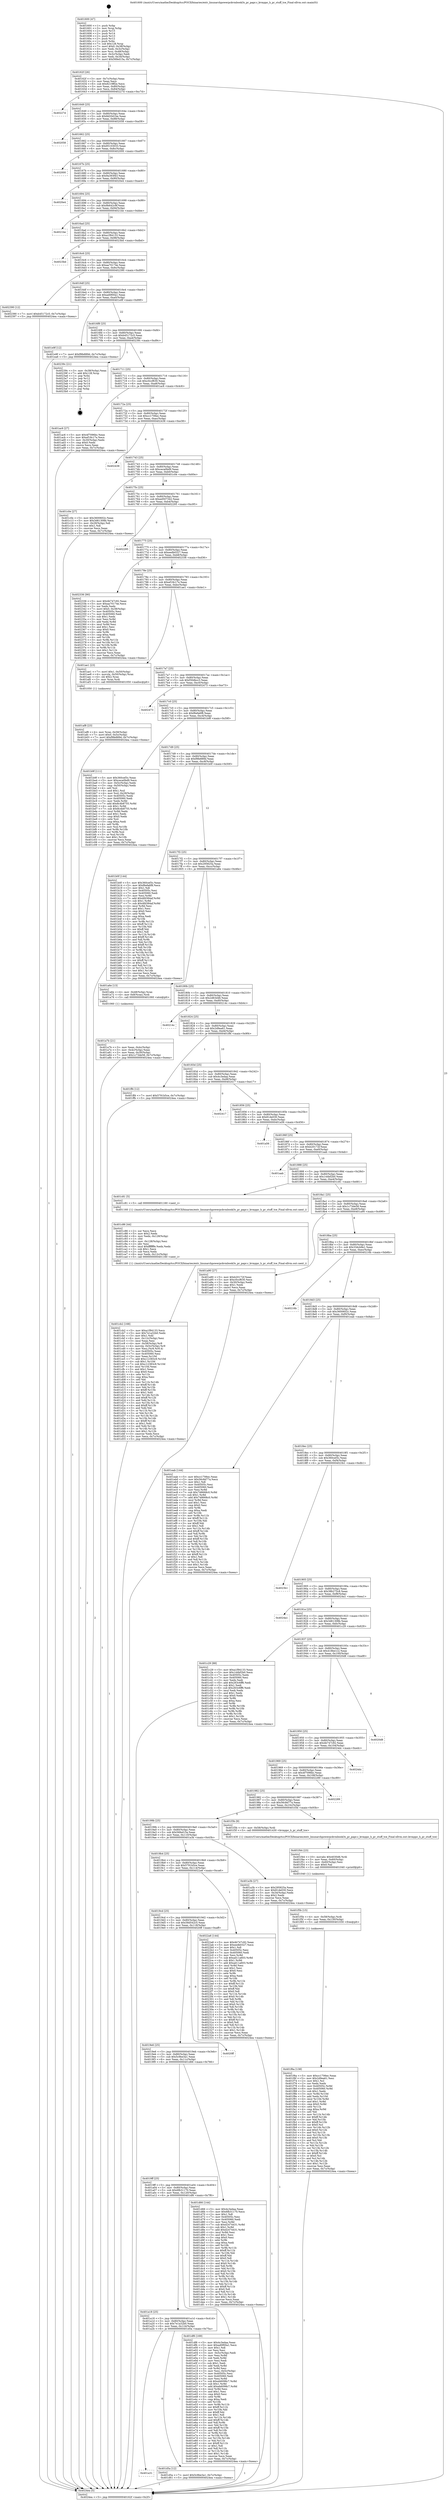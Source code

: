 digraph "0x401600" {
  label = "0x401600 (/mnt/c/Users/mathe/Desktop/tcc/POCII/binaries/extr_linuxarchpowerpckvmbook3s_pr_papr.c_kvmppc_h_pr_stuff_tce_Final-ollvm.out::main(0))"
  labelloc = "t"
  node[shape=record]

  Entry [label="",width=0.3,height=0.3,shape=circle,fillcolor=black,style=filled]
  "0x40162f" [label="{
     0x40162f [26]\l
     | [instrs]\l
     &nbsp;&nbsp;0x40162f \<+3\>: mov -0x7c(%rbp),%eax\l
     &nbsp;&nbsp;0x401632 \<+2\>: mov %eax,%ecx\l
     &nbsp;&nbsp;0x401634 \<+6\>: sub $0x8219ff2e,%ecx\l
     &nbsp;&nbsp;0x40163a \<+3\>: mov %eax,-0x80(%rbp)\l
     &nbsp;&nbsp;0x40163d \<+6\>: mov %ecx,-0x84(%rbp)\l
     &nbsp;&nbsp;0x401643 \<+6\>: je 000000000040227d \<main+0xc7d\>\l
  }"]
  "0x40227d" [label="{
     0x40227d\l
  }", style=dashed]
  "0x401649" [label="{
     0x401649 [25]\l
     | [instrs]\l
     &nbsp;&nbsp;0x401649 \<+5\>: jmp 000000000040164e \<main+0x4e\>\l
     &nbsp;&nbsp;0x40164e \<+3\>: mov -0x80(%rbp),%eax\l
     &nbsp;&nbsp;0x401651 \<+5\>: sub $0x8d20d1be,%eax\l
     &nbsp;&nbsp;0x401656 \<+6\>: mov %eax,-0x88(%rbp)\l
     &nbsp;&nbsp;0x40165c \<+6\>: je 0000000000402058 \<main+0xa58\>\l
  }"]
  Exit [label="",width=0.3,height=0.3,shape=circle,fillcolor=black,style=filled,peripheries=2]
  "0x402058" [label="{
     0x402058\l
  }", style=dashed]
  "0x401662" [label="{
     0x401662 [25]\l
     | [instrs]\l
     &nbsp;&nbsp;0x401662 \<+5\>: jmp 0000000000401667 \<main+0x67\>\l
     &nbsp;&nbsp;0x401667 \<+3\>: mov -0x80(%rbp),%eax\l
     &nbsp;&nbsp;0x40166a \<+5\>: sub $0x95103033,%eax\l
     &nbsp;&nbsp;0x40166f \<+6\>: mov %eax,-0x8c(%rbp)\l
     &nbsp;&nbsp;0x401675 \<+6\>: je 0000000000402000 \<main+0xa00\>\l
  }"]
  "0x401f6a" [label="{
     0x401f6a [138]\l
     | [instrs]\l
     &nbsp;&nbsp;0x401f6a \<+5\>: mov $0xcc1706ec,%eax\l
     &nbsp;&nbsp;0x401f6f \<+5\>: mov $0x2d9ea61,%esi\l
     &nbsp;&nbsp;0x401f74 \<+2\>: mov $0x1,%cl\l
     &nbsp;&nbsp;0x401f76 \<+2\>: xor %edx,%edx\l
     &nbsp;&nbsp;0x401f78 \<+8\>: mov 0x40505c,%r8d\l
     &nbsp;&nbsp;0x401f80 \<+8\>: mov 0x405060,%r9d\l
     &nbsp;&nbsp;0x401f88 \<+3\>: sub $0x1,%edx\l
     &nbsp;&nbsp;0x401f8b \<+3\>: mov %r8d,%r10d\l
     &nbsp;&nbsp;0x401f8e \<+3\>: add %edx,%r10d\l
     &nbsp;&nbsp;0x401f91 \<+4\>: imul %r10d,%r8d\l
     &nbsp;&nbsp;0x401f95 \<+4\>: and $0x1,%r8d\l
     &nbsp;&nbsp;0x401f99 \<+4\>: cmp $0x0,%r8d\l
     &nbsp;&nbsp;0x401f9d \<+4\>: sete %r11b\l
     &nbsp;&nbsp;0x401fa1 \<+4\>: cmp $0xa,%r9d\l
     &nbsp;&nbsp;0x401fa5 \<+3\>: setl %bl\l
     &nbsp;&nbsp;0x401fa8 \<+3\>: mov %r11b,%r14b\l
     &nbsp;&nbsp;0x401fab \<+4\>: xor $0xff,%r14b\l
     &nbsp;&nbsp;0x401faf \<+3\>: mov %bl,%r15b\l
     &nbsp;&nbsp;0x401fb2 \<+4\>: xor $0xff,%r15b\l
     &nbsp;&nbsp;0x401fb6 \<+3\>: xor $0x0,%cl\l
     &nbsp;&nbsp;0x401fb9 \<+3\>: mov %r14b,%r12b\l
     &nbsp;&nbsp;0x401fbc \<+4\>: and $0x0,%r12b\l
     &nbsp;&nbsp;0x401fc0 \<+3\>: and %cl,%r11b\l
     &nbsp;&nbsp;0x401fc3 \<+3\>: mov %r15b,%r13b\l
     &nbsp;&nbsp;0x401fc6 \<+4\>: and $0x0,%r13b\l
     &nbsp;&nbsp;0x401fca \<+2\>: and %cl,%bl\l
     &nbsp;&nbsp;0x401fcc \<+3\>: or %r11b,%r12b\l
     &nbsp;&nbsp;0x401fcf \<+3\>: or %bl,%r13b\l
     &nbsp;&nbsp;0x401fd2 \<+3\>: xor %r13b,%r12b\l
     &nbsp;&nbsp;0x401fd5 \<+3\>: or %r15b,%r14b\l
     &nbsp;&nbsp;0x401fd8 \<+4\>: xor $0xff,%r14b\l
     &nbsp;&nbsp;0x401fdc \<+3\>: or $0x0,%cl\l
     &nbsp;&nbsp;0x401fdf \<+3\>: and %cl,%r14b\l
     &nbsp;&nbsp;0x401fe2 \<+3\>: or %r14b,%r12b\l
     &nbsp;&nbsp;0x401fe5 \<+4\>: test $0x1,%r12b\l
     &nbsp;&nbsp;0x401fe9 \<+3\>: cmovne %esi,%eax\l
     &nbsp;&nbsp;0x401fec \<+3\>: mov %eax,-0x7c(%rbp)\l
     &nbsp;&nbsp;0x401fef \<+5\>: jmp 00000000004024ea \<main+0xeea\>\l
  }"]
  "0x402000" [label="{
     0x402000\l
  }", style=dashed]
  "0x40167b" [label="{
     0x40167b [25]\l
     | [instrs]\l
     &nbsp;&nbsp;0x40167b \<+5\>: jmp 0000000000401680 \<main+0x80\>\l
     &nbsp;&nbsp;0x401680 \<+3\>: mov -0x80(%rbp),%eax\l
     &nbsp;&nbsp;0x401683 \<+5\>: sub $0x9a393f43,%eax\l
     &nbsp;&nbsp;0x401688 \<+6\>: mov %eax,-0x90(%rbp)\l
     &nbsp;&nbsp;0x40168e \<+6\>: je 00000000004020e4 \<main+0xae4\>\l
  }"]
  "0x401f5b" [label="{
     0x401f5b [15]\l
     | [instrs]\l
     &nbsp;&nbsp;0x401f5b \<+4\>: mov -0x58(%rbp),%rdi\l
     &nbsp;&nbsp;0x401f5f \<+6\>: mov %eax,-0x130(%rbp)\l
     &nbsp;&nbsp;0x401f65 \<+5\>: call 0000000000401030 \<free@plt\>\l
     | [calls]\l
     &nbsp;&nbsp;0x401030 \{1\} (unknown)\l
  }"]
  "0x4020e4" [label="{
     0x4020e4\l
  }", style=dashed]
  "0x401694" [label="{
     0x401694 [25]\l
     | [instrs]\l
     &nbsp;&nbsp;0x401694 \<+5\>: jmp 0000000000401699 \<main+0x99\>\l
     &nbsp;&nbsp;0x401699 \<+3\>: mov -0x80(%rbp),%eax\l
     &nbsp;&nbsp;0x40169c \<+5\>: sub $0x9b642c9f,%eax\l
     &nbsp;&nbsp;0x4016a1 \<+6\>: mov %eax,-0x94(%rbp)\l
     &nbsp;&nbsp;0x4016a7 \<+6\>: je 00000000004021be \<main+0xbbe\>\l
  }"]
  "0x401f44" [label="{
     0x401f44 [23]\l
     | [instrs]\l
     &nbsp;&nbsp;0x401f44 \<+10\>: movabs $0x4030d6,%rdi\l
     &nbsp;&nbsp;0x401f4e \<+3\>: mov %eax,-0x60(%rbp)\l
     &nbsp;&nbsp;0x401f51 \<+3\>: mov -0x60(%rbp),%esi\l
     &nbsp;&nbsp;0x401f54 \<+2\>: mov $0x0,%al\l
     &nbsp;&nbsp;0x401f56 \<+5\>: call 0000000000401040 \<printf@plt\>\l
     | [calls]\l
     &nbsp;&nbsp;0x401040 \{1\} (unknown)\l
  }"]
  "0x4021be" [label="{
     0x4021be\l
  }", style=dashed]
  "0x4016ad" [label="{
     0x4016ad [25]\l
     | [instrs]\l
     &nbsp;&nbsp;0x4016ad \<+5\>: jmp 00000000004016b2 \<main+0xb2\>\l
     &nbsp;&nbsp;0x4016b2 \<+3\>: mov -0x80(%rbp),%eax\l
     &nbsp;&nbsp;0x4016b5 \<+5\>: sub $0xa1f94133,%eax\l
     &nbsp;&nbsp;0x4016ba \<+6\>: mov %eax,-0x98(%rbp)\l
     &nbsp;&nbsp;0x4016c0 \<+6\>: je 00000000004023bd \<main+0xdbd\>\l
  }"]
  "0x401a31" [label="{
     0x401a31\l
  }", style=dashed]
  "0x4023bd" [label="{
     0x4023bd\l
  }", style=dashed]
  "0x4016c6" [label="{
     0x4016c6 [25]\l
     | [instrs]\l
     &nbsp;&nbsp;0x4016c6 \<+5\>: jmp 00000000004016cb \<main+0xcb\>\l
     &nbsp;&nbsp;0x4016cb \<+3\>: mov -0x80(%rbp),%eax\l
     &nbsp;&nbsp;0x4016ce \<+5\>: sub $0xaa70174e,%eax\l
     &nbsp;&nbsp;0x4016d3 \<+6\>: mov %eax,-0x9c(%rbp)\l
     &nbsp;&nbsp;0x4016d9 \<+6\>: je 0000000000402390 \<main+0xd90\>\l
  }"]
  "0x401d5a" [label="{
     0x401d5a [12]\l
     | [instrs]\l
     &nbsp;&nbsp;0x401d5a \<+7\>: movl $0x5c9be3a1,-0x7c(%rbp)\l
     &nbsp;&nbsp;0x401d61 \<+5\>: jmp 00000000004024ea \<main+0xeea\>\l
  }"]
  "0x402390" [label="{
     0x402390 [12]\l
     | [instrs]\l
     &nbsp;&nbsp;0x402390 \<+7\>: movl $0xb45172c5,-0x7c(%rbp)\l
     &nbsp;&nbsp;0x402397 \<+5\>: jmp 00000000004024ea \<main+0xeea\>\l
  }"]
  "0x4016df" [label="{
     0x4016df [25]\l
     | [instrs]\l
     &nbsp;&nbsp;0x4016df \<+5\>: jmp 00000000004016e4 \<main+0xe4\>\l
     &nbsp;&nbsp;0x4016e4 \<+3\>: mov -0x80(%rbp),%eax\l
     &nbsp;&nbsp;0x4016e7 \<+5\>: sub $0xad0f00a1,%eax\l
     &nbsp;&nbsp;0x4016ec \<+6\>: mov %eax,-0xa0(%rbp)\l
     &nbsp;&nbsp;0x4016f2 \<+6\>: je 0000000000401e9f \<main+0x89f\>\l
  }"]
  "0x401a18" [label="{
     0x401a18 [25]\l
     | [instrs]\l
     &nbsp;&nbsp;0x401a18 \<+5\>: jmp 0000000000401a1d \<main+0x41d\>\l
     &nbsp;&nbsp;0x401a1d \<+3\>: mov -0x80(%rbp),%eax\l
     &nbsp;&nbsp;0x401a20 \<+5\>: sub $0x7e1a32b0,%eax\l
     &nbsp;&nbsp;0x401a25 \<+6\>: mov %eax,-0x124(%rbp)\l
     &nbsp;&nbsp;0x401a2b \<+6\>: je 0000000000401d5a \<main+0x75a\>\l
  }"]
  "0x401e9f" [label="{
     0x401e9f [12]\l
     | [instrs]\l
     &nbsp;&nbsp;0x401e9f \<+7\>: movl $0xf9fe889d,-0x7c(%rbp)\l
     &nbsp;&nbsp;0x401ea6 \<+5\>: jmp 00000000004024ea \<main+0xeea\>\l
  }"]
  "0x4016f8" [label="{
     0x4016f8 [25]\l
     | [instrs]\l
     &nbsp;&nbsp;0x4016f8 \<+5\>: jmp 00000000004016fd \<main+0xfd\>\l
     &nbsp;&nbsp;0x4016fd \<+3\>: mov -0x80(%rbp),%eax\l
     &nbsp;&nbsp;0x401700 \<+5\>: sub $0xb45172c5,%eax\l
     &nbsp;&nbsp;0x401705 \<+6\>: mov %eax,-0xa4(%rbp)\l
     &nbsp;&nbsp;0x40170b \<+6\>: je 000000000040239c \<main+0xd9c\>\l
  }"]
  "0x401df6" [label="{
     0x401df6 [169]\l
     | [instrs]\l
     &nbsp;&nbsp;0x401df6 \<+5\>: mov $0x4c3edaa,%eax\l
     &nbsp;&nbsp;0x401dfb \<+5\>: mov $0xad0f00a1,%ecx\l
     &nbsp;&nbsp;0x401e00 \<+2\>: mov $0x1,%dl\l
     &nbsp;&nbsp;0x401e02 \<+2\>: xor %esi,%esi\l
     &nbsp;&nbsp;0x401e04 \<+3\>: mov -0x5c(%rbp),%edi\l
     &nbsp;&nbsp;0x401e07 \<+3\>: mov %esi,%r8d\l
     &nbsp;&nbsp;0x401e0a \<+3\>: sub %edi,%r8d\l
     &nbsp;&nbsp;0x401e0d \<+2\>: mov %esi,%edi\l
     &nbsp;&nbsp;0x401e0f \<+3\>: sub $0x1,%edi\l
     &nbsp;&nbsp;0x401e12 \<+3\>: add %edi,%r8d\l
     &nbsp;&nbsp;0x401e15 \<+3\>: sub %r8d,%esi\l
     &nbsp;&nbsp;0x401e18 \<+3\>: mov %esi,-0x5c(%rbp)\l
     &nbsp;&nbsp;0x401e1b \<+7\>: mov 0x40505c,%esi\l
     &nbsp;&nbsp;0x401e22 \<+7\>: mov 0x405060,%edi\l
     &nbsp;&nbsp;0x401e29 \<+3\>: mov %esi,%r8d\l
     &nbsp;&nbsp;0x401e2c \<+7\>: sub $0xeb6098c7,%r8d\l
     &nbsp;&nbsp;0x401e33 \<+4\>: sub $0x1,%r8d\l
     &nbsp;&nbsp;0x401e37 \<+7\>: add $0xeb6098c7,%r8d\l
     &nbsp;&nbsp;0x401e3e \<+4\>: imul %r8d,%esi\l
     &nbsp;&nbsp;0x401e42 \<+3\>: and $0x1,%esi\l
     &nbsp;&nbsp;0x401e45 \<+3\>: cmp $0x0,%esi\l
     &nbsp;&nbsp;0x401e48 \<+4\>: sete %r9b\l
     &nbsp;&nbsp;0x401e4c \<+3\>: cmp $0xa,%edi\l
     &nbsp;&nbsp;0x401e4f \<+4\>: setl %r10b\l
     &nbsp;&nbsp;0x401e53 \<+3\>: mov %r9b,%r11b\l
     &nbsp;&nbsp;0x401e56 \<+4\>: xor $0xff,%r11b\l
     &nbsp;&nbsp;0x401e5a \<+3\>: mov %r10b,%bl\l
     &nbsp;&nbsp;0x401e5d \<+3\>: xor $0xff,%bl\l
     &nbsp;&nbsp;0x401e60 \<+3\>: xor $0x1,%dl\l
     &nbsp;&nbsp;0x401e63 \<+3\>: mov %r11b,%r14b\l
     &nbsp;&nbsp;0x401e66 \<+4\>: and $0xff,%r14b\l
     &nbsp;&nbsp;0x401e6a \<+3\>: and %dl,%r9b\l
     &nbsp;&nbsp;0x401e6d \<+3\>: mov %bl,%r15b\l
     &nbsp;&nbsp;0x401e70 \<+4\>: and $0xff,%r15b\l
     &nbsp;&nbsp;0x401e74 \<+3\>: and %dl,%r10b\l
     &nbsp;&nbsp;0x401e77 \<+3\>: or %r9b,%r14b\l
     &nbsp;&nbsp;0x401e7a \<+3\>: or %r10b,%r15b\l
     &nbsp;&nbsp;0x401e7d \<+3\>: xor %r15b,%r14b\l
     &nbsp;&nbsp;0x401e80 \<+3\>: or %bl,%r11b\l
     &nbsp;&nbsp;0x401e83 \<+4\>: xor $0xff,%r11b\l
     &nbsp;&nbsp;0x401e87 \<+3\>: or $0x1,%dl\l
     &nbsp;&nbsp;0x401e8a \<+3\>: and %dl,%r11b\l
     &nbsp;&nbsp;0x401e8d \<+3\>: or %r11b,%r14b\l
     &nbsp;&nbsp;0x401e90 \<+4\>: test $0x1,%r14b\l
     &nbsp;&nbsp;0x401e94 \<+3\>: cmovne %ecx,%eax\l
     &nbsp;&nbsp;0x401e97 \<+3\>: mov %eax,-0x7c(%rbp)\l
     &nbsp;&nbsp;0x401e9a \<+5\>: jmp 00000000004024ea \<main+0xeea\>\l
  }"]
  "0x40239c" [label="{
     0x40239c [21]\l
     | [instrs]\l
     &nbsp;&nbsp;0x40239c \<+3\>: mov -0x38(%rbp),%eax\l
     &nbsp;&nbsp;0x40239f \<+7\>: add $0x128,%rsp\l
     &nbsp;&nbsp;0x4023a6 \<+1\>: pop %rbx\l
     &nbsp;&nbsp;0x4023a7 \<+2\>: pop %r12\l
     &nbsp;&nbsp;0x4023a9 \<+2\>: pop %r13\l
     &nbsp;&nbsp;0x4023ab \<+2\>: pop %r14\l
     &nbsp;&nbsp;0x4023ad \<+2\>: pop %r15\l
     &nbsp;&nbsp;0x4023af \<+1\>: pop %rbp\l
     &nbsp;&nbsp;0x4023b0 \<+1\>: ret\l
  }"]
  "0x401711" [label="{
     0x401711 [25]\l
     | [instrs]\l
     &nbsp;&nbsp;0x401711 \<+5\>: jmp 0000000000401716 \<main+0x116\>\l
     &nbsp;&nbsp;0x401716 \<+3\>: mov -0x80(%rbp),%eax\l
     &nbsp;&nbsp;0x401719 \<+5\>: sub $0xc0ccf630,%eax\l
     &nbsp;&nbsp;0x40171e \<+6\>: mov %eax,-0xa8(%rbp)\l
     &nbsp;&nbsp;0x401724 \<+6\>: je 0000000000401ac6 \<main+0x4c6\>\l
  }"]
  "0x4019ff" [label="{
     0x4019ff [25]\l
     | [instrs]\l
     &nbsp;&nbsp;0x4019ff \<+5\>: jmp 0000000000401a04 \<main+0x404\>\l
     &nbsp;&nbsp;0x401a04 \<+3\>: mov -0x80(%rbp),%eax\l
     &nbsp;&nbsp;0x401a07 \<+5\>: sub $0x6fb31170,%eax\l
     &nbsp;&nbsp;0x401a0c \<+6\>: mov %eax,-0x120(%rbp)\l
     &nbsp;&nbsp;0x401a12 \<+6\>: je 0000000000401df6 \<main+0x7f6\>\l
  }"]
  "0x401ac6" [label="{
     0x401ac6 [27]\l
     | [instrs]\l
     &nbsp;&nbsp;0x401ac6 \<+5\>: mov $0x4f7096bc,%eax\l
     &nbsp;&nbsp;0x401acb \<+5\>: mov $0xef18c17e,%ecx\l
     &nbsp;&nbsp;0x401ad0 \<+3\>: mov -0x30(%rbp),%edx\l
     &nbsp;&nbsp;0x401ad3 \<+3\>: cmp $0x0,%edx\l
     &nbsp;&nbsp;0x401ad6 \<+3\>: cmove %ecx,%eax\l
     &nbsp;&nbsp;0x401ad9 \<+3\>: mov %eax,-0x7c(%rbp)\l
     &nbsp;&nbsp;0x401adc \<+5\>: jmp 00000000004024ea \<main+0xeea\>\l
  }"]
  "0x40172a" [label="{
     0x40172a [25]\l
     | [instrs]\l
     &nbsp;&nbsp;0x40172a \<+5\>: jmp 000000000040172f \<main+0x12f\>\l
     &nbsp;&nbsp;0x40172f \<+3\>: mov -0x80(%rbp),%eax\l
     &nbsp;&nbsp;0x401732 \<+5\>: sub $0xcc1706ec,%eax\l
     &nbsp;&nbsp;0x401737 \<+6\>: mov %eax,-0xac(%rbp)\l
     &nbsp;&nbsp;0x40173d \<+6\>: je 0000000000402438 \<main+0xe38\>\l
  }"]
  "0x401d66" [label="{
     0x401d66 [144]\l
     | [instrs]\l
     &nbsp;&nbsp;0x401d66 \<+5\>: mov $0x4c3edaa,%eax\l
     &nbsp;&nbsp;0x401d6b \<+5\>: mov $0x6fb31170,%ecx\l
     &nbsp;&nbsp;0x401d70 \<+2\>: mov $0x1,%dl\l
     &nbsp;&nbsp;0x401d72 \<+7\>: mov 0x40505c,%esi\l
     &nbsp;&nbsp;0x401d79 \<+7\>: mov 0x405060,%edi\l
     &nbsp;&nbsp;0x401d80 \<+3\>: mov %esi,%r8d\l
     &nbsp;&nbsp;0x401d83 \<+7\>: sub $0xd2474431,%r8d\l
     &nbsp;&nbsp;0x401d8a \<+4\>: sub $0x1,%r8d\l
     &nbsp;&nbsp;0x401d8e \<+7\>: add $0xd2474431,%r8d\l
     &nbsp;&nbsp;0x401d95 \<+4\>: imul %r8d,%esi\l
     &nbsp;&nbsp;0x401d99 \<+3\>: and $0x1,%esi\l
     &nbsp;&nbsp;0x401d9c \<+3\>: cmp $0x0,%esi\l
     &nbsp;&nbsp;0x401d9f \<+4\>: sete %r9b\l
     &nbsp;&nbsp;0x401da3 \<+3\>: cmp $0xa,%edi\l
     &nbsp;&nbsp;0x401da6 \<+4\>: setl %r10b\l
     &nbsp;&nbsp;0x401daa \<+3\>: mov %r9b,%r11b\l
     &nbsp;&nbsp;0x401dad \<+4\>: xor $0xff,%r11b\l
     &nbsp;&nbsp;0x401db1 \<+3\>: mov %r10b,%bl\l
     &nbsp;&nbsp;0x401db4 \<+3\>: xor $0xff,%bl\l
     &nbsp;&nbsp;0x401db7 \<+3\>: xor $0x0,%dl\l
     &nbsp;&nbsp;0x401dba \<+3\>: mov %r11b,%r14b\l
     &nbsp;&nbsp;0x401dbd \<+4\>: and $0x0,%r14b\l
     &nbsp;&nbsp;0x401dc1 \<+3\>: and %dl,%r9b\l
     &nbsp;&nbsp;0x401dc4 \<+3\>: mov %bl,%r15b\l
     &nbsp;&nbsp;0x401dc7 \<+4\>: and $0x0,%r15b\l
     &nbsp;&nbsp;0x401dcb \<+3\>: and %dl,%r10b\l
     &nbsp;&nbsp;0x401dce \<+3\>: or %r9b,%r14b\l
     &nbsp;&nbsp;0x401dd1 \<+3\>: or %r10b,%r15b\l
     &nbsp;&nbsp;0x401dd4 \<+3\>: xor %r15b,%r14b\l
     &nbsp;&nbsp;0x401dd7 \<+3\>: or %bl,%r11b\l
     &nbsp;&nbsp;0x401dda \<+4\>: xor $0xff,%r11b\l
     &nbsp;&nbsp;0x401dde \<+3\>: or $0x0,%dl\l
     &nbsp;&nbsp;0x401de1 \<+3\>: and %dl,%r11b\l
     &nbsp;&nbsp;0x401de4 \<+3\>: or %r11b,%r14b\l
     &nbsp;&nbsp;0x401de7 \<+4\>: test $0x1,%r14b\l
     &nbsp;&nbsp;0x401deb \<+3\>: cmovne %ecx,%eax\l
     &nbsp;&nbsp;0x401dee \<+3\>: mov %eax,-0x7c(%rbp)\l
     &nbsp;&nbsp;0x401df1 \<+5\>: jmp 00000000004024ea \<main+0xeea\>\l
  }"]
  "0x402438" [label="{
     0x402438\l
  }", style=dashed]
  "0x401743" [label="{
     0x401743 [25]\l
     | [instrs]\l
     &nbsp;&nbsp;0x401743 \<+5\>: jmp 0000000000401748 \<main+0x148\>\l
     &nbsp;&nbsp;0x401748 \<+3\>: mov -0x80(%rbp),%eax\l
     &nbsp;&nbsp;0x40174b \<+5\>: sub $0xceca0bd9,%eax\l
     &nbsp;&nbsp;0x401750 \<+6\>: mov %eax,-0xb0(%rbp)\l
     &nbsp;&nbsp;0x401756 \<+6\>: je 0000000000401c0e \<main+0x60e\>\l
  }"]
  "0x4019e6" [label="{
     0x4019e6 [25]\l
     | [instrs]\l
     &nbsp;&nbsp;0x4019e6 \<+5\>: jmp 00000000004019eb \<main+0x3eb\>\l
     &nbsp;&nbsp;0x4019eb \<+3\>: mov -0x80(%rbp),%eax\l
     &nbsp;&nbsp;0x4019ee \<+5\>: sub $0x5c9be3a1,%eax\l
     &nbsp;&nbsp;0x4019f3 \<+6\>: mov %eax,-0x11c(%rbp)\l
     &nbsp;&nbsp;0x4019f9 \<+6\>: je 0000000000401d66 \<main+0x766\>\l
  }"]
  "0x401c0e" [label="{
     0x401c0e [27]\l
     | [instrs]\l
     &nbsp;&nbsp;0x401c0e \<+5\>: mov $0x3600602c,%eax\l
     &nbsp;&nbsp;0x401c13 \<+5\>: mov $0x3d61308b,%ecx\l
     &nbsp;&nbsp;0x401c18 \<+3\>: mov -0x29(%rbp),%dl\l
     &nbsp;&nbsp;0x401c1b \<+3\>: test $0x1,%dl\l
     &nbsp;&nbsp;0x401c1e \<+3\>: cmovne %ecx,%eax\l
     &nbsp;&nbsp;0x401c21 \<+3\>: mov %eax,-0x7c(%rbp)\l
     &nbsp;&nbsp;0x401c24 \<+5\>: jmp 00000000004024ea \<main+0xeea\>\l
  }"]
  "0x40175c" [label="{
     0x40175c [25]\l
     | [instrs]\l
     &nbsp;&nbsp;0x40175c \<+5\>: jmp 0000000000401761 \<main+0x161\>\l
     &nbsp;&nbsp;0x401761 \<+3\>: mov -0x80(%rbp),%eax\l
     &nbsp;&nbsp;0x401764 \<+5\>: sub $0xed507342,%eax\l
     &nbsp;&nbsp;0x401769 \<+6\>: mov %eax,-0xb4(%rbp)\l
     &nbsp;&nbsp;0x40176f \<+6\>: je 0000000000402295 \<main+0xc95\>\l
  }"]
  "0x4020ff" [label="{
     0x4020ff\l
  }", style=dashed]
  "0x402295" [label="{
     0x402295\l
  }", style=dashed]
  "0x401775" [label="{
     0x401775 [25]\l
     | [instrs]\l
     &nbsp;&nbsp;0x401775 \<+5\>: jmp 000000000040177a \<main+0x17a\>\l
     &nbsp;&nbsp;0x40177a \<+3\>: mov -0x80(%rbp),%eax\l
     &nbsp;&nbsp;0x40177d \<+5\>: sub $0xeedb0327,%eax\l
     &nbsp;&nbsp;0x401782 \<+6\>: mov %eax,-0xb8(%rbp)\l
     &nbsp;&nbsp;0x401788 \<+6\>: je 0000000000402336 \<main+0xd36\>\l
  }"]
  "0x4019cd" [label="{
     0x4019cd [25]\l
     | [instrs]\l
     &nbsp;&nbsp;0x4019cd \<+5\>: jmp 00000000004019d2 \<main+0x3d2\>\l
     &nbsp;&nbsp;0x4019d2 \<+3\>: mov -0x80(%rbp),%eax\l
     &nbsp;&nbsp;0x4019d5 \<+5\>: sub $0x58d542c5,%eax\l
     &nbsp;&nbsp;0x4019da \<+6\>: mov %eax,-0x118(%rbp)\l
     &nbsp;&nbsp;0x4019e0 \<+6\>: je 00000000004020ff \<main+0xaff\>\l
  }"]
  "0x402336" [label="{
     0x402336 [90]\l
     | [instrs]\l
     &nbsp;&nbsp;0x402336 \<+5\>: mov $0x4b747c92,%eax\l
     &nbsp;&nbsp;0x40233b \<+5\>: mov $0xaa70174e,%ecx\l
     &nbsp;&nbsp;0x402340 \<+2\>: xor %edx,%edx\l
     &nbsp;&nbsp;0x402342 \<+7\>: movl $0x0,-0x38(%rbp)\l
     &nbsp;&nbsp;0x402349 \<+7\>: mov 0x40505c,%esi\l
     &nbsp;&nbsp;0x402350 \<+7\>: mov 0x405060,%edi\l
     &nbsp;&nbsp;0x402357 \<+3\>: sub $0x1,%edx\l
     &nbsp;&nbsp;0x40235a \<+3\>: mov %esi,%r8d\l
     &nbsp;&nbsp;0x40235d \<+3\>: add %edx,%r8d\l
     &nbsp;&nbsp;0x402360 \<+4\>: imul %r8d,%esi\l
     &nbsp;&nbsp;0x402364 \<+3\>: and $0x1,%esi\l
     &nbsp;&nbsp;0x402367 \<+3\>: cmp $0x0,%esi\l
     &nbsp;&nbsp;0x40236a \<+4\>: sete %r9b\l
     &nbsp;&nbsp;0x40236e \<+3\>: cmp $0xa,%edi\l
     &nbsp;&nbsp;0x402371 \<+4\>: setl %r10b\l
     &nbsp;&nbsp;0x402375 \<+3\>: mov %r9b,%r11b\l
     &nbsp;&nbsp;0x402378 \<+3\>: and %r10b,%r11b\l
     &nbsp;&nbsp;0x40237b \<+3\>: xor %r10b,%r9b\l
     &nbsp;&nbsp;0x40237e \<+3\>: or %r9b,%r11b\l
     &nbsp;&nbsp;0x402381 \<+4\>: test $0x1,%r11b\l
     &nbsp;&nbsp;0x402385 \<+3\>: cmovne %ecx,%eax\l
     &nbsp;&nbsp;0x402388 \<+3\>: mov %eax,-0x7c(%rbp)\l
     &nbsp;&nbsp;0x40238b \<+5\>: jmp 00000000004024ea \<main+0xeea\>\l
  }"]
  "0x40178e" [label="{
     0x40178e [25]\l
     | [instrs]\l
     &nbsp;&nbsp;0x40178e \<+5\>: jmp 0000000000401793 \<main+0x193\>\l
     &nbsp;&nbsp;0x401793 \<+3\>: mov -0x80(%rbp),%eax\l
     &nbsp;&nbsp;0x401796 \<+5\>: sub $0xef18c17e,%eax\l
     &nbsp;&nbsp;0x40179b \<+6\>: mov %eax,-0xbc(%rbp)\l
     &nbsp;&nbsp;0x4017a1 \<+6\>: je 0000000000401ae1 \<main+0x4e1\>\l
  }"]
  "0x4022a6" [label="{
     0x4022a6 [144]\l
     | [instrs]\l
     &nbsp;&nbsp;0x4022a6 \<+5\>: mov $0x4b747c92,%eax\l
     &nbsp;&nbsp;0x4022ab \<+5\>: mov $0xeedb0327,%ecx\l
     &nbsp;&nbsp;0x4022b0 \<+2\>: mov $0x1,%dl\l
     &nbsp;&nbsp;0x4022b2 \<+7\>: mov 0x40505c,%esi\l
     &nbsp;&nbsp;0x4022b9 \<+7\>: mov 0x405060,%edi\l
     &nbsp;&nbsp;0x4022c0 \<+3\>: mov %esi,%r8d\l
     &nbsp;&nbsp;0x4022c3 \<+7\>: sub $0xad11a603,%r8d\l
     &nbsp;&nbsp;0x4022ca \<+4\>: sub $0x1,%r8d\l
     &nbsp;&nbsp;0x4022ce \<+7\>: add $0xad11a603,%r8d\l
     &nbsp;&nbsp;0x4022d5 \<+4\>: imul %r8d,%esi\l
     &nbsp;&nbsp;0x4022d9 \<+3\>: and $0x1,%esi\l
     &nbsp;&nbsp;0x4022dc \<+3\>: cmp $0x0,%esi\l
     &nbsp;&nbsp;0x4022df \<+4\>: sete %r9b\l
     &nbsp;&nbsp;0x4022e3 \<+3\>: cmp $0xa,%edi\l
     &nbsp;&nbsp;0x4022e6 \<+4\>: setl %r10b\l
     &nbsp;&nbsp;0x4022ea \<+3\>: mov %r9b,%r11b\l
     &nbsp;&nbsp;0x4022ed \<+4\>: xor $0xff,%r11b\l
     &nbsp;&nbsp;0x4022f1 \<+3\>: mov %r10b,%bl\l
     &nbsp;&nbsp;0x4022f4 \<+3\>: xor $0xff,%bl\l
     &nbsp;&nbsp;0x4022f7 \<+3\>: xor $0x0,%dl\l
     &nbsp;&nbsp;0x4022fa \<+3\>: mov %r11b,%r14b\l
     &nbsp;&nbsp;0x4022fd \<+4\>: and $0x0,%r14b\l
     &nbsp;&nbsp;0x402301 \<+3\>: and %dl,%r9b\l
     &nbsp;&nbsp;0x402304 \<+3\>: mov %bl,%r15b\l
     &nbsp;&nbsp;0x402307 \<+4\>: and $0x0,%r15b\l
     &nbsp;&nbsp;0x40230b \<+3\>: and %dl,%r10b\l
     &nbsp;&nbsp;0x40230e \<+3\>: or %r9b,%r14b\l
     &nbsp;&nbsp;0x402311 \<+3\>: or %r10b,%r15b\l
     &nbsp;&nbsp;0x402314 \<+3\>: xor %r15b,%r14b\l
     &nbsp;&nbsp;0x402317 \<+3\>: or %bl,%r11b\l
     &nbsp;&nbsp;0x40231a \<+4\>: xor $0xff,%r11b\l
     &nbsp;&nbsp;0x40231e \<+3\>: or $0x0,%dl\l
     &nbsp;&nbsp;0x402321 \<+3\>: and %dl,%r11b\l
     &nbsp;&nbsp;0x402324 \<+3\>: or %r11b,%r14b\l
     &nbsp;&nbsp;0x402327 \<+4\>: test $0x1,%r14b\l
     &nbsp;&nbsp;0x40232b \<+3\>: cmovne %ecx,%eax\l
     &nbsp;&nbsp;0x40232e \<+3\>: mov %eax,-0x7c(%rbp)\l
     &nbsp;&nbsp;0x402331 \<+5\>: jmp 00000000004024ea \<main+0xeea\>\l
  }"]
  "0x401ae1" [label="{
     0x401ae1 [23]\l
     | [instrs]\l
     &nbsp;&nbsp;0x401ae1 \<+7\>: movl $0x1,-0x50(%rbp)\l
     &nbsp;&nbsp;0x401ae8 \<+4\>: movslq -0x50(%rbp),%rax\l
     &nbsp;&nbsp;0x401aec \<+4\>: shl $0x2,%rax\l
     &nbsp;&nbsp;0x401af0 \<+3\>: mov %rax,%rdi\l
     &nbsp;&nbsp;0x401af3 \<+5\>: call 0000000000401050 \<malloc@plt\>\l
     | [calls]\l
     &nbsp;&nbsp;0x401050 \{1\} (unknown)\l
  }"]
  "0x4017a7" [label="{
     0x4017a7 [25]\l
     | [instrs]\l
     &nbsp;&nbsp;0x4017a7 \<+5\>: jmp 00000000004017ac \<main+0x1ac\>\l
     &nbsp;&nbsp;0x4017ac \<+3\>: mov -0x80(%rbp),%eax\l
     &nbsp;&nbsp;0x4017af \<+5\>: sub $0xf30dbcc3,%eax\l
     &nbsp;&nbsp;0x4017b4 \<+6\>: mov %eax,-0xc0(%rbp)\l
     &nbsp;&nbsp;0x4017ba \<+6\>: je 0000000000402473 \<main+0xe73\>\l
  }"]
  "0x401cb2" [label="{
     0x401cb2 [168]\l
     | [instrs]\l
     &nbsp;&nbsp;0x401cb2 \<+5\>: mov $0xa1f94133,%ecx\l
     &nbsp;&nbsp;0x401cb7 \<+5\>: mov $0x7e1a32b0,%edx\l
     &nbsp;&nbsp;0x401cbc \<+3\>: mov $0x1,%dil\l
     &nbsp;&nbsp;0x401cbf \<+6\>: mov -0x12c(%rbp),%esi\l
     &nbsp;&nbsp;0x401cc5 \<+3\>: imul %eax,%esi\l
     &nbsp;&nbsp;0x401cc8 \<+4\>: mov -0x58(%rbp),%r8\l
     &nbsp;&nbsp;0x401ccc \<+4\>: movslq -0x5c(%rbp),%r9\l
     &nbsp;&nbsp;0x401cd0 \<+4\>: mov %esi,(%r8,%r9,4)\l
     &nbsp;&nbsp;0x401cd4 \<+7\>: mov 0x40505c,%eax\l
     &nbsp;&nbsp;0x401cdb \<+7\>: mov 0x405060,%esi\l
     &nbsp;&nbsp;0x401ce2 \<+3\>: mov %eax,%r10d\l
     &nbsp;&nbsp;0x401ce5 \<+7\>: add $0xc12383c9,%r10d\l
     &nbsp;&nbsp;0x401cec \<+4\>: sub $0x1,%r10d\l
     &nbsp;&nbsp;0x401cf0 \<+7\>: sub $0xc12383c9,%r10d\l
     &nbsp;&nbsp;0x401cf7 \<+4\>: imul %r10d,%eax\l
     &nbsp;&nbsp;0x401cfb \<+3\>: and $0x1,%eax\l
     &nbsp;&nbsp;0x401cfe \<+3\>: cmp $0x0,%eax\l
     &nbsp;&nbsp;0x401d01 \<+4\>: sete %r11b\l
     &nbsp;&nbsp;0x401d05 \<+3\>: cmp $0xa,%esi\l
     &nbsp;&nbsp;0x401d08 \<+3\>: setl %bl\l
     &nbsp;&nbsp;0x401d0b \<+3\>: mov %r11b,%r14b\l
     &nbsp;&nbsp;0x401d0e \<+4\>: xor $0xff,%r14b\l
     &nbsp;&nbsp;0x401d12 \<+3\>: mov %bl,%r15b\l
     &nbsp;&nbsp;0x401d15 \<+4\>: xor $0xff,%r15b\l
     &nbsp;&nbsp;0x401d19 \<+4\>: xor $0x1,%dil\l
     &nbsp;&nbsp;0x401d1d \<+3\>: mov %r14b,%r12b\l
     &nbsp;&nbsp;0x401d20 \<+4\>: and $0xff,%r12b\l
     &nbsp;&nbsp;0x401d24 \<+3\>: and %dil,%r11b\l
     &nbsp;&nbsp;0x401d27 \<+3\>: mov %r15b,%r13b\l
     &nbsp;&nbsp;0x401d2a \<+4\>: and $0xff,%r13b\l
     &nbsp;&nbsp;0x401d2e \<+3\>: and %dil,%bl\l
     &nbsp;&nbsp;0x401d31 \<+3\>: or %r11b,%r12b\l
     &nbsp;&nbsp;0x401d34 \<+3\>: or %bl,%r13b\l
     &nbsp;&nbsp;0x401d37 \<+3\>: xor %r13b,%r12b\l
     &nbsp;&nbsp;0x401d3a \<+3\>: or %r15b,%r14b\l
     &nbsp;&nbsp;0x401d3d \<+4\>: xor $0xff,%r14b\l
     &nbsp;&nbsp;0x401d41 \<+4\>: or $0x1,%dil\l
     &nbsp;&nbsp;0x401d45 \<+3\>: and %dil,%r14b\l
     &nbsp;&nbsp;0x401d48 \<+3\>: or %r14b,%r12b\l
     &nbsp;&nbsp;0x401d4b \<+4\>: test $0x1,%r12b\l
     &nbsp;&nbsp;0x401d4f \<+3\>: cmovne %edx,%ecx\l
     &nbsp;&nbsp;0x401d52 \<+3\>: mov %ecx,-0x7c(%rbp)\l
     &nbsp;&nbsp;0x401d55 \<+5\>: jmp 00000000004024ea \<main+0xeea\>\l
  }"]
  "0x402473" [label="{
     0x402473\l
  }", style=dashed]
  "0x4017c0" [label="{
     0x4017c0 [25]\l
     | [instrs]\l
     &nbsp;&nbsp;0x4017c0 \<+5\>: jmp 00000000004017c5 \<main+0x1c5\>\l
     &nbsp;&nbsp;0x4017c5 \<+3\>: mov -0x80(%rbp),%eax\l
     &nbsp;&nbsp;0x4017c8 \<+5\>: sub $0xf6efa6f8,%eax\l
     &nbsp;&nbsp;0x4017cd \<+6\>: mov %eax,-0xc4(%rbp)\l
     &nbsp;&nbsp;0x4017d3 \<+6\>: je 0000000000401b9f \<main+0x59f\>\l
  }"]
  "0x401c86" [label="{
     0x401c86 [44]\l
     | [instrs]\l
     &nbsp;&nbsp;0x401c86 \<+2\>: xor %ecx,%ecx\l
     &nbsp;&nbsp;0x401c88 \<+5\>: mov $0x2,%edx\l
     &nbsp;&nbsp;0x401c8d \<+6\>: mov %edx,-0x128(%rbp)\l
     &nbsp;&nbsp;0x401c93 \<+1\>: cltd\l
     &nbsp;&nbsp;0x401c94 \<+6\>: mov -0x128(%rbp),%esi\l
     &nbsp;&nbsp;0x401c9a \<+2\>: idiv %esi\l
     &nbsp;&nbsp;0x401c9c \<+6\>: imul $0xfffffffe,%edx,%edx\l
     &nbsp;&nbsp;0x401ca2 \<+3\>: sub $0x1,%ecx\l
     &nbsp;&nbsp;0x401ca5 \<+2\>: sub %ecx,%edx\l
     &nbsp;&nbsp;0x401ca7 \<+6\>: mov %edx,-0x12c(%rbp)\l
     &nbsp;&nbsp;0x401cad \<+5\>: call 0000000000401160 \<next_i\>\l
     | [calls]\l
     &nbsp;&nbsp;0x401160 \{1\} (/mnt/c/Users/mathe/Desktop/tcc/POCII/binaries/extr_linuxarchpowerpckvmbook3s_pr_papr.c_kvmppc_h_pr_stuff_tce_Final-ollvm.out::next_i)\l
  }"]
  "0x401b9f" [label="{
     0x401b9f [111]\l
     | [instrs]\l
     &nbsp;&nbsp;0x401b9f \<+5\>: mov $0x360cef3c,%eax\l
     &nbsp;&nbsp;0x401ba4 \<+5\>: mov $0xceca0bd9,%ecx\l
     &nbsp;&nbsp;0x401ba9 \<+3\>: mov -0x5c(%rbp),%edx\l
     &nbsp;&nbsp;0x401bac \<+3\>: cmp -0x50(%rbp),%edx\l
     &nbsp;&nbsp;0x401baf \<+4\>: setl %sil\l
     &nbsp;&nbsp;0x401bb3 \<+4\>: and $0x1,%sil\l
     &nbsp;&nbsp;0x401bb7 \<+4\>: mov %sil,-0x29(%rbp)\l
     &nbsp;&nbsp;0x401bbb \<+7\>: mov 0x40505c,%edx\l
     &nbsp;&nbsp;0x401bc2 \<+7\>: mov 0x405060,%edi\l
     &nbsp;&nbsp;0x401bc9 \<+3\>: mov %edx,%r8d\l
     &nbsp;&nbsp;0x401bcc \<+7\>: add $0x8c4b8755,%r8d\l
     &nbsp;&nbsp;0x401bd3 \<+4\>: sub $0x1,%r8d\l
     &nbsp;&nbsp;0x401bd7 \<+7\>: sub $0x8c4b8755,%r8d\l
     &nbsp;&nbsp;0x401bde \<+4\>: imul %r8d,%edx\l
     &nbsp;&nbsp;0x401be2 \<+3\>: and $0x1,%edx\l
     &nbsp;&nbsp;0x401be5 \<+3\>: cmp $0x0,%edx\l
     &nbsp;&nbsp;0x401be8 \<+4\>: sete %sil\l
     &nbsp;&nbsp;0x401bec \<+3\>: cmp $0xa,%edi\l
     &nbsp;&nbsp;0x401bef \<+4\>: setl %r9b\l
     &nbsp;&nbsp;0x401bf3 \<+3\>: mov %sil,%r10b\l
     &nbsp;&nbsp;0x401bf6 \<+3\>: and %r9b,%r10b\l
     &nbsp;&nbsp;0x401bf9 \<+3\>: xor %r9b,%sil\l
     &nbsp;&nbsp;0x401bfc \<+3\>: or %sil,%r10b\l
     &nbsp;&nbsp;0x401bff \<+4\>: test $0x1,%r10b\l
     &nbsp;&nbsp;0x401c03 \<+3\>: cmovne %ecx,%eax\l
     &nbsp;&nbsp;0x401c06 \<+3\>: mov %eax,-0x7c(%rbp)\l
     &nbsp;&nbsp;0x401c09 \<+5\>: jmp 00000000004024ea \<main+0xeea\>\l
  }"]
  "0x4017d9" [label="{
     0x4017d9 [25]\l
     | [instrs]\l
     &nbsp;&nbsp;0x4017d9 \<+5\>: jmp 00000000004017de \<main+0x1de\>\l
     &nbsp;&nbsp;0x4017de \<+3\>: mov -0x80(%rbp),%eax\l
     &nbsp;&nbsp;0x4017e1 \<+5\>: sub $0xf9fe889d,%eax\l
     &nbsp;&nbsp;0x4017e6 \<+6\>: mov %eax,-0xc8(%rbp)\l
     &nbsp;&nbsp;0x4017ec \<+6\>: je 0000000000401b0f \<main+0x50f\>\l
  }"]
  "0x401af8" [label="{
     0x401af8 [23]\l
     | [instrs]\l
     &nbsp;&nbsp;0x401af8 \<+4\>: mov %rax,-0x58(%rbp)\l
     &nbsp;&nbsp;0x401afc \<+7\>: movl $0x0,-0x5c(%rbp)\l
     &nbsp;&nbsp;0x401b03 \<+7\>: movl $0xf9fe889d,-0x7c(%rbp)\l
     &nbsp;&nbsp;0x401b0a \<+5\>: jmp 00000000004024ea \<main+0xeea\>\l
  }"]
  "0x401b0f" [label="{
     0x401b0f [144]\l
     | [instrs]\l
     &nbsp;&nbsp;0x401b0f \<+5\>: mov $0x360cef3c,%eax\l
     &nbsp;&nbsp;0x401b14 \<+5\>: mov $0xf6efa6f8,%ecx\l
     &nbsp;&nbsp;0x401b19 \<+2\>: mov $0x1,%dl\l
     &nbsp;&nbsp;0x401b1b \<+7\>: mov 0x40505c,%esi\l
     &nbsp;&nbsp;0x401b22 \<+7\>: mov 0x405060,%edi\l
     &nbsp;&nbsp;0x401b29 \<+3\>: mov %esi,%r8d\l
     &nbsp;&nbsp;0x401b2c \<+7\>: add $0x4fd384af,%r8d\l
     &nbsp;&nbsp;0x401b33 \<+4\>: sub $0x1,%r8d\l
     &nbsp;&nbsp;0x401b37 \<+7\>: sub $0x4fd384af,%r8d\l
     &nbsp;&nbsp;0x401b3e \<+4\>: imul %r8d,%esi\l
     &nbsp;&nbsp;0x401b42 \<+3\>: and $0x1,%esi\l
     &nbsp;&nbsp;0x401b45 \<+3\>: cmp $0x0,%esi\l
     &nbsp;&nbsp;0x401b48 \<+4\>: sete %r9b\l
     &nbsp;&nbsp;0x401b4c \<+3\>: cmp $0xa,%edi\l
     &nbsp;&nbsp;0x401b4f \<+4\>: setl %r10b\l
     &nbsp;&nbsp;0x401b53 \<+3\>: mov %r9b,%r11b\l
     &nbsp;&nbsp;0x401b56 \<+4\>: xor $0xff,%r11b\l
     &nbsp;&nbsp;0x401b5a \<+3\>: mov %r10b,%bl\l
     &nbsp;&nbsp;0x401b5d \<+3\>: xor $0xff,%bl\l
     &nbsp;&nbsp;0x401b60 \<+3\>: xor $0x1,%dl\l
     &nbsp;&nbsp;0x401b63 \<+3\>: mov %r11b,%r14b\l
     &nbsp;&nbsp;0x401b66 \<+4\>: and $0xff,%r14b\l
     &nbsp;&nbsp;0x401b6a \<+3\>: and %dl,%r9b\l
     &nbsp;&nbsp;0x401b6d \<+3\>: mov %bl,%r15b\l
     &nbsp;&nbsp;0x401b70 \<+4\>: and $0xff,%r15b\l
     &nbsp;&nbsp;0x401b74 \<+3\>: and %dl,%r10b\l
     &nbsp;&nbsp;0x401b77 \<+3\>: or %r9b,%r14b\l
     &nbsp;&nbsp;0x401b7a \<+3\>: or %r10b,%r15b\l
     &nbsp;&nbsp;0x401b7d \<+3\>: xor %r15b,%r14b\l
     &nbsp;&nbsp;0x401b80 \<+3\>: or %bl,%r11b\l
     &nbsp;&nbsp;0x401b83 \<+4\>: xor $0xff,%r11b\l
     &nbsp;&nbsp;0x401b87 \<+3\>: or $0x1,%dl\l
     &nbsp;&nbsp;0x401b8a \<+3\>: and %dl,%r11b\l
     &nbsp;&nbsp;0x401b8d \<+3\>: or %r11b,%r14b\l
     &nbsp;&nbsp;0x401b90 \<+4\>: test $0x1,%r14b\l
     &nbsp;&nbsp;0x401b94 \<+3\>: cmovne %ecx,%eax\l
     &nbsp;&nbsp;0x401b97 \<+3\>: mov %eax,-0x7c(%rbp)\l
     &nbsp;&nbsp;0x401b9a \<+5\>: jmp 00000000004024ea \<main+0xeea\>\l
  }"]
  "0x4017f2" [label="{
     0x4017f2 [25]\l
     | [instrs]\l
     &nbsp;&nbsp;0x4017f2 \<+5\>: jmp 00000000004017f7 \<main+0x1f7\>\l
     &nbsp;&nbsp;0x4017f7 \<+3\>: mov -0x80(%rbp),%eax\l
     &nbsp;&nbsp;0x4017fa \<+5\>: sub $0x295825a,%eax\l
     &nbsp;&nbsp;0x4017ff \<+6\>: mov %eax,-0xcc(%rbp)\l
     &nbsp;&nbsp;0x401805 \<+6\>: je 0000000000401a6e \<main+0x46e\>\l
  }"]
  "0x401a7b" [label="{
     0x401a7b [21]\l
     | [instrs]\l
     &nbsp;&nbsp;0x401a7b \<+3\>: mov %eax,-0x4c(%rbp)\l
     &nbsp;&nbsp;0x401a7e \<+3\>: mov -0x4c(%rbp),%eax\l
     &nbsp;&nbsp;0x401a81 \<+3\>: mov %eax,-0x30(%rbp)\l
     &nbsp;&nbsp;0x401a84 \<+7\>: movl $0x1c73de58,-0x7c(%rbp)\l
     &nbsp;&nbsp;0x401a8b \<+5\>: jmp 00000000004024ea \<main+0xeea\>\l
  }"]
  "0x401a6e" [label="{
     0x401a6e [13]\l
     | [instrs]\l
     &nbsp;&nbsp;0x401a6e \<+4\>: mov -0x48(%rbp),%rax\l
     &nbsp;&nbsp;0x401a72 \<+4\>: mov 0x8(%rax),%rdi\l
     &nbsp;&nbsp;0x401a76 \<+5\>: call 0000000000401060 \<atoi@plt\>\l
     | [calls]\l
     &nbsp;&nbsp;0x401060 \{1\} (unknown)\l
  }"]
  "0x40180b" [label="{
     0x40180b [25]\l
     | [instrs]\l
     &nbsp;&nbsp;0x40180b \<+5\>: jmp 0000000000401810 \<main+0x210\>\l
     &nbsp;&nbsp;0x401810 \<+3\>: mov -0x80(%rbp),%eax\l
     &nbsp;&nbsp;0x401813 \<+5\>: sub $0x2d63d46,%eax\l
     &nbsp;&nbsp;0x401818 \<+6\>: mov %eax,-0xd0(%rbp)\l
     &nbsp;&nbsp;0x40181e \<+6\>: je 000000000040214c \<main+0xb4c\>\l
  }"]
  "0x401600" [label="{
     0x401600 [47]\l
     | [instrs]\l
     &nbsp;&nbsp;0x401600 \<+1\>: push %rbp\l
     &nbsp;&nbsp;0x401601 \<+3\>: mov %rsp,%rbp\l
     &nbsp;&nbsp;0x401604 \<+2\>: push %r15\l
     &nbsp;&nbsp;0x401606 \<+2\>: push %r14\l
     &nbsp;&nbsp;0x401608 \<+2\>: push %r13\l
     &nbsp;&nbsp;0x40160a \<+2\>: push %r12\l
     &nbsp;&nbsp;0x40160c \<+1\>: push %rbx\l
     &nbsp;&nbsp;0x40160d \<+7\>: sub $0x128,%rsp\l
     &nbsp;&nbsp;0x401614 \<+7\>: movl $0x0,-0x38(%rbp)\l
     &nbsp;&nbsp;0x40161b \<+3\>: mov %edi,-0x3c(%rbp)\l
     &nbsp;&nbsp;0x40161e \<+4\>: mov %rsi,-0x48(%rbp)\l
     &nbsp;&nbsp;0x401622 \<+3\>: mov -0x3c(%rbp),%edi\l
     &nbsp;&nbsp;0x401625 \<+3\>: mov %edi,-0x34(%rbp)\l
     &nbsp;&nbsp;0x401628 \<+7\>: movl $0x56fed15a,-0x7c(%rbp)\l
  }"]
  "0x40214c" [label="{
     0x40214c\l
  }", style=dashed]
  "0x401824" [label="{
     0x401824 [25]\l
     | [instrs]\l
     &nbsp;&nbsp;0x401824 \<+5\>: jmp 0000000000401829 \<main+0x229\>\l
     &nbsp;&nbsp;0x401829 \<+3\>: mov -0x80(%rbp),%eax\l
     &nbsp;&nbsp;0x40182c \<+5\>: sub $0x2d9ea61,%eax\l
     &nbsp;&nbsp;0x401831 \<+6\>: mov %eax,-0xd4(%rbp)\l
     &nbsp;&nbsp;0x401837 \<+6\>: je 0000000000401ff4 \<main+0x9f4\>\l
  }"]
  "0x4024ea" [label="{
     0x4024ea [5]\l
     | [instrs]\l
     &nbsp;&nbsp;0x4024ea \<+5\>: jmp 000000000040162f \<main+0x2f\>\l
  }"]
  "0x401ff4" [label="{
     0x401ff4 [12]\l
     | [instrs]\l
     &nbsp;&nbsp;0x401ff4 \<+7\>: movl $0x5791b5ce,-0x7c(%rbp)\l
     &nbsp;&nbsp;0x401ffb \<+5\>: jmp 00000000004024ea \<main+0xeea\>\l
  }"]
  "0x40183d" [label="{
     0x40183d [25]\l
     | [instrs]\l
     &nbsp;&nbsp;0x40183d \<+5\>: jmp 0000000000401842 \<main+0x242\>\l
     &nbsp;&nbsp;0x401842 \<+3\>: mov -0x80(%rbp),%eax\l
     &nbsp;&nbsp;0x401845 \<+5\>: sub $0x4c3edaa,%eax\l
     &nbsp;&nbsp;0x40184a \<+6\>: mov %eax,-0xd8(%rbp)\l
     &nbsp;&nbsp;0x401850 \<+6\>: je 0000000000402417 \<main+0xe17\>\l
  }"]
  "0x4019b4" [label="{
     0x4019b4 [25]\l
     | [instrs]\l
     &nbsp;&nbsp;0x4019b4 \<+5\>: jmp 00000000004019b9 \<main+0x3b9\>\l
     &nbsp;&nbsp;0x4019b9 \<+3\>: mov -0x80(%rbp),%eax\l
     &nbsp;&nbsp;0x4019bc \<+5\>: sub $0x5791b5ce,%eax\l
     &nbsp;&nbsp;0x4019c1 \<+6\>: mov %eax,-0x114(%rbp)\l
     &nbsp;&nbsp;0x4019c7 \<+6\>: je 00000000004022a6 \<main+0xca6\>\l
  }"]
  "0x402417" [label="{
     0x402417\l
  }", style=dashed]
  "0x401856" [label="{
     0x401856 [25]\l
     | [instrs]\l
     &nbsp;&nbsp;0x401856 \<+5\>: jmp 000000000040185b \<main+0x25b\>\l
     &nbsp;&nbsp;0x40185b \<+3\>: mov -0x80(%rbp),%eax\l
     &nbsp;&nbsp;0x40185e \<+5\>: sub $0x81de030,%eax\l
     &nbsp;&nbsp;0x401863 \<+6\>: mov %eax,-0xdc(%rbp)\l
     &nbsp;&nbsp;0x401869 \<+6\>: je 0000000000401a56 \<main+0x456\>\l
  }"]
  "0x401a3b" [label="{
     0x401a3b [27]\l
     | [instrs]\l
     &nbsp;&nbsp;0x401a3b \<+5\>: mov $0x295825a,%eax\l
     &nbsp;&nbsp;0x401a40 \<+5\>: mov $0x81de030,%ecx\l
     &nbsp;&nbsp;0x401a45 \<+3\>: mov -0x34(%rbp),%edx\l
     &nbsp;&nbsp;0x401a48 \<+3\>: cmp $0x2,%edx\l
     &nbsp;&nbsp;0x401a4b \<+3\>: cmovne %ecx,%eax\l
     &nbsp;&nbsp;0x401a4e \<+3\>: mov %eax,-0x7c(%rbp)\l
     &nbsp;&nbsp;0x401a51 \<+5\>: jmp 00000000004024ea \<main+0xeea\>\l
  }"]
  "0x401a56" [label="{
     0x401a56\l
  }", style=dashed]
  "0x40186f" [label="{
     0x40186f [25]\l
     | [instrs]\l
     &nbsp;&nbsp;0x40186f \<+5\>: jmp 0000000000401874 \<main+0x274\>\l
     &nbsp;&nbsp;0x401874 \<+3\>: mov -0x80(%rbp),%eax\l
     &nbsp;&nbsp;0x401877 \<+5\>: sub $0xb20172f,%eax\l
     &nbsp;&nbsp;0x40187c \<+6\>: mov %eax,-0xe0(%rbp)\l
     &nbsp;&nbsp;0x401882 \<+6\>: je 0000000000401aab \<main+0x4ab\>\l
  }"]
  "0x40199b" [label="{
     0x40199b [25]\l
     | [instrs]\l
     &nbsp;&nbsp;0x40199b \<+5\>: jmp 00000000004019a0 \<main+0x3a0\>\l
     &nbsp;&nbsp;0x4019a0 \<+3\>: mov -0x80(%rbp),%eax\l
     &nbsp;&nbsp;0x4019a3 \<+5\>: sub $0x56fed15a,%eax\l
     &nbsp;&nbsp;0x4019a8 \<+6\>: mov %eax,-0x110(%rbp)\l
     &nbsp;&nbsp;0x4019ae \<+6\>: je 0000000000401a3b \<main+0x43b\>\l
  }"]
  "0x401aab" [label="{
     0x401aab\l
  }", style=dashed]
  "0x401888" [label="{
     0x401888 [25]\l
     | [instrs]\l
     &nbsp;&nbsp;0x401888 \<+5\>: jmp 000000000040188d \<main+0x28d\>\l
     &nbsp;&nbsp;0x40188d \<+3\>: mov -0x80(%rbp),%eax\l
     &nbsp;&nbsp;0x401890 \<+5\>: sub $0x144bf2b0,%eax\l
     &nbsp;&nbsp;0x401895 \<+6\>: mov %eax,-0xe4(%rbp)\l
     &nbsp;&nbsp;0x40189b \<+6\>: je 0000000000401c81 \<main+0x681\>\l
  }"]
  "0x401f3b" [label="{
     0x401f3b [9]\l
     | [instrs]\l
     &nbsp;&nbsp;0x401f3b \<+4\>: mov -0x58(%rbp),%rdi\l
     &nbsp;&nbsp;0x401f3f \<+5\>: call 0000000000401430 \<kvmppc_h_pr_stuff_tce\>\l
     | [calls]\l
     &nbsp;&nbsp;0x401430 \{1\} (/mnt/c/Users/mathe/Desktop/tcc/POCII/binaries/extr_linuxarchpowerpckvmbook3s_pr_papr.c_kvmppc_h_pr_stuff_tce_Final-ollvm.out::kvmppc_h_pr_stuff_tce)\l
  }"]
  "0x401c81" [label="{
     0x401c81 [5]\l
     | [instrs]\l
     &nbsp;&nbsp;0x401c81 \<+5\>: call 0000000000401160 \<next_i\>\l
     | [calls]\l
     &nbsp;&nbsp;0x401160 \{1\} (/mnt/c/Users/mathe/Desktop/tcc/POCII/binaries/extr_linuxarchpowerpckvmbook3s_pr_papr.c_kvmppc_h_pr_stuff_tce_Final-ollvm.out::next_i)\l
  }"]
  "0x4018a1" [label="{
     0x4018a1 [25]\l
     | [instrs]\l
     &nbsp;&nbsp;0x4018a1 \<+5\>: jmp 00000000004018a6 \<main+0x2a6\>\l
     &nbsp;&nbsp;0x4018a6 \<+3\>: mov -0x80(%rbp),%eax\l
     &nbsp;&nbsp;0x4018a9 \<+5\>: sub $0x1c73de58,%eax\l
     &nbsp;&nbsp;0x4018ae \<+6\>: mov %eax,-0xe8(%rbp)\l
     &nbsp;&nbsp;0x4018b4 \<+6\>: je 0000000000401a90 \<main+0x490\>\l
  }"]
  "0x401982" [label="{
     0x401982 [25]\l
     | [instrs]\l
     &nbsp;&nbsp;0x401982 \<+5\>: jmp 0000000000401987 \<main+0x387\>\l
     &nbsp;&nbsp;0x401987 \<+3\>: mov -0x80(%rbp),%eax\l
     &nbsp;&nbsp;0x40198a \<+5\>: sub $0x56c8d77a,%eax\l
     &nbsp;&nbsp;0x40198f \<+6\>: mov %eax,-0x10c(%rbp)\l
     &nbsp;&nbsp;0x401995 \<+6\>: je 0000000000401f3b \<main+0x93b\>\l
  }"]
  "0x401a90" [label="{
     0x401a90 [27]\l
     | [instrs]\l
     &nbsp;&nbsp;0x401a90 \<+5\>: mov $0xb20172f,%eax\l
     &nbsp;&nbsp;0x401a95 \<+5\>: mov $0xc0ccf630,%ecx\l
     &nbsp;&nbsp;0x401a9a \<+3\>: mov -0x30(%rbp),%edx\l
     &nbsp;&nbsp;0x401a9d \<+3\>: cmp $0x1,%edx\l
     &nbsp;&nbsp;0x401aa0 \<+3\>: cmovl %ecx,%eax\l
     &nbsp;&nbsp;0x401aa3 \<+3\>: mov %eax,-0x7c(%rbp)\l
     &nbsp;&nbsp;0x401aa6 \<+5\>: jmp 00000000004024ea \<main+0xeea\>\l
  }"]
  "0x4018ba" [label="{
     0x4018ba [25]\l
     | [instrs]\l
     &nbsp;&nbsp;0x4018ba \<+5\>: jmp 00000000004018bf \<main+0x2bf\>\l
     &nbsp;&nbsp;0x4018bf \<+3\>: mov -0x80(%rbp),%eax\l
     &nbsp;&nbsp;0x4018c2 \<+5\>: sub $0x33dcb9e1,%eax\l
     &nbsp;&nbsp;0x4018c7 \<+6\>: mov %eax,-0xec(%rbp)\l
     &nbsp;&nbsp;0x4018cd \<+6\>: je 000000000040216b \<main+0xb6b\>\l
  }"]
  "0x402289" [label="{
     0x402289\l
  }", style=dashed]
  "0x40216b" [label="{
     0x40216b\l
  }", style=dashed]
  "0x4018d3" [label="{
     0x4018d3 [25]\l
     | [instrs]\l
     &nbsp;&nbsp;0x4018d3 \<+5\>: jmp 00000000004018d8 \<main+0x2d8\>\l
     &nbsp;&nbsp;0x4018d8 \<+3\>: mov -0x80(%rbp),%eax\l
     &nbsp;&nbsp;0x4018db \<+5\>: sub $0x3600602c,%eax\l
     &nbsp;&nbsp;0x4018e0 \<+6\>: mov %eax,-0xf0(%rbp)\l
     &nbsp;&nbsp;0x4018e6 \<+6\>: je 0000000000401eab \<main+0x8ab\>\l
  }"]
  "0x401969" [label="{
     0x401969 [25]\l
     | [instrs]\l
     &nbsp;&nbsp;0x401969 \<+5\>: jmp 000000000040196e \<main+0x36e\>\l
     &nbsp;&nbsp;0x40196e \<+3\>: mov -0x80(%rbp),%eax\l
     &nbsp;&nbsp;0x401971 \<+5\>: sub $0x4f7096bc,%eax\l
     &nbsp;&nbsp;0x401976 \<+6\>: mov %eax,-0x108(%rbp)\l
     &nbsp;&nbsp;0x40197c \<+6\>: je 0000000000402289 \<main+0xc89\>\l
  }"]
  "0x401eab" [label="{
     0x401eab [144]\l
     | [instrs]\l
     &nbsp;&nbsp;0x401eab \<+5\>: mov $0xcc1706ec,%eax\l
     &nbsp;&nbsp;0x401eb0 \<+5\>: mov $0x56c8d77a,%ecx\l
     &nbsp;&nbsp;0x401eb5 \<+2\>: mov $0x1,%dl\l
     &nbsp;&nbsp;0x401eb7 \<+7\>: mov 0x40505c,%esi\l
     &nbsp;&nbsp;0x401ebe \<+7\>: mov 0x405060,%edi\l
     &nbsp;&nbsp;0x401ec5 \<+3\>: mov %esi,%r8d\l
     &nbsp;&nbsp;0x401ec8 \<+7\>: sub $0x748668c0,%r8d\l
     &nbsp;&nbsp;0x401ecf \<+4\>: sub $0x1,%r8d\l
     &nbsp;&nbsp;0x401ed3 \<+7\>: add $0x748668c0,%r8d\l
     &nbsp;&nbsp;0x401eda \<+4\>: imul %r8d,%esi\l
     &nbsp;&nbsp;0x401ede \<+3\>: and $0x1,%esi\l
     &nbsp;&nbsp;0x401ee1 \<+3\>: cmp $0x0,%esi\l
     &nbsp;&nbsp;0x401ee4 \<+4\>: sete %r9b\l
     &nbsp;&nbsp;0x401ee8 \<+3\>: cmp $0xa,%edi\l
     &nbsp;&nbsp;0x401eeb \<+4\>: setl %r10b\l
     &nbsp;&nbsp;0x401eef \<+3\>: mov %r9b,%r11b\l
     &nbsp;&nbsp;0x401ef2 \<+4\>: xor $0xff,%r11b\l
     &nbsp;&nbsp;0x401ef6 \<+3\>: mov %r10b,%bl\l
     &nbsp;&nbsp;0x401ef9 \<+3\>: xor $0xff,%bl\l
     &nbsp;&nbsp;0x401efc \<+3\>: xor $0x1,%dl\l
     &nbsp;&nbsp;0x401eff \<+3\>: mov %r11b,%r14b\l
     &nbsp;&nbsp;0x401f02 \<+4\>: and $0xff,%r14b\l
     &nbsp;&nbsp;0x401f06 \<+3\>: and %dl,%r9b\l
     &nbsp;&nbsp;0x401f09 \<+3\>: mov %bl,%r15b\l
     &nbsp;&nbsp;0x401f0c \<+4\>: and $0xff,%r15b\l
     &nbsp;&nbsp;0x401f10 \<+3\>: and %dl,%r10b\l
     &nbsp;&nbsp;0x401f13 \<+3\>: or %r9b,%r14b\l
     &nbsp;&nbsp;0x401f16 \<+3\>: or %r10b,%r15b\l
     &nbsp;&nbsp;0x401f19 \<+3\>: xor %r15b,%r14b\l
     &nbsp;&nbsp;0x401f1c \<+3\>: or %bl,%r11b\l
     &nbsp;&nbsp;0x401f1f \<+4\>: xor $0xff,%r11b\l
     &nbsp;&nbsp;0x401f23 \<+3\>: or $0x1,%dl\l
     &nbsp;&nbsp;0x401f26 \<+3\>: and %dl,%r11b\l
     &nbsp;&nbsp;0x401f29 \<+3\>: or %r11b,%r14b\l
     &nbsp;&nbsp;0x401f2c \<+4\>: test $0x1,%r14b\l
     &nbsp;&nbsp;0x401f30 \<+3\>: cmovne %ecx,%eax\l
     &nbsp;&nbsp;0x401f33 \<+3\>: mov %eax,-0x7c(%rbp)\l
     &nbsp;&nbsp;0x401f36 \<+5\>: jmp 00000000004024ea \<main+0xeea\>\l
  }"]
  "0x4018ec" [label="{
     0x4018ec [25]\l
     | [instrs]\l
     &nbsp;&nbsp;0x4018ec \<+5\>: jmp 00000000004018f1 \<main+0x2f1\>\l
     &nbsp;&nbsp;0x4018f1 \<+3\>: mov -0x80(%rbp),%eax\l
     &nbsp;&nbsp;0x4018f4 \<+5\>: sub $0x360cef3c,%eax\l
     &nbsp;&nbsp;0x4018f9 \<+6\>: mov %eax,-0xf4(%rbp)\l
     &nbsp;&nbsp;0x4018ff \<+6\>: je 00000000004023b1 \<main+0xdb1\>\l
  }"]
  "0x4024dc" [label="{
     0x4024dc\l
  }", style=dashed]
  "0x4023b1" [label="{
     0x4023b1\l
  }", style=dashed]
  "0x401905" [label="{
     0x401905 [25]\l
     | [instrs]\l
     &nbsp;&nbsp;0x401905 \<+5\>: jmp 000000000040190a \<main+0x30a\>\l
     &nbsp;&nbsp;0x40190a \<+3\>: mov -0x80(%rbp),%eax\l
     &nbsp;&nbsp;0x40190d \<+5\>: sub $0x38b275c8,%eax\l
     &nbsp;&nbsp;0x401912 \<+6\>: mov %eax,-0xf8(%rbp)\l
     &nbsp;&nbsp;0x401918 \<+6\>: je 00000000004024a1 \<main+0xea1\>\l
  }"]
  "0x401950" [label="{
     0x401950 [25]\l
     | [instrs]\l
     &nbsp;&nbsp;0x401950 \<+5\>: jmp 0000000000401955 \<main+0x355\>\l
     &nbsp;&nbsp;0x401955 \<+3\>: mov -0x80(%rbp),%eax\l
     &nbsp;&nbsp;0x401958 \<+5\>: sub $0x4b747c92,%eax\l
     &nbsp;&nbsp;0x40195d \<+6\>: mov %eax,-0x104(%rbp)\l
     &nbsp;&nbsp;0x401963 \<+6\>: je 00000000004024dc \<main+0xedc\>\l
  }"]
  "0x4024a1" [label="{
     0x4024a1\l
  }", style=dashed]
  "0x40191e" [label="{
     0x40191e [25]\l
     | [instrs]\l
     &nbsp;&nbsp;0x40191e \<+5\>: jmp 0000000000401923 \<main+0x323\>\l
     &nbsp;&nbsp;0x401923 \<+3\>: mov -0x80(%rbp),%eax\l
     &nbsp;&nbsp;0x401926 \<+5\>: sub $0x3d61308b,%eax\l
     &nbsp;&nbsp;0x40192b \<+6\>: mov %eax,-0xfc(%rbp)\l
     &nbsp;&nbsp;0x401931 \<+6\>: je 0000000000401c29 \<main+0x629\>\l
  }"]
  "0x4020d8" [label="{
     0x4020d8\l
  }", style=dashed]
  "0x401c29" [label="{
     0x401c29 [88]\l
     | [instrs]\l
     &nbsp;&nbsp;0x401c29 \<+5\>: mov $0xa1f94133,%eax\l
     &nbsp;&nbsp;0x401c2e \<+5\>: mov $0x144bf2b0,%ecx\l
     &nbsp;&nbsp;0x401c33 \<+7\>: mov 0x40505c,%edx\l
     &nbsp;&nbsp;0x401c3a \<+7\>: mov 0x405060,%esi\l
     &nbsp;&nbsp;0x401c41 \<+2\>: mov %edx,%edi\l
     &nbsp;&nbsp;0x401c43 \<+6\>: add $0x263c6ff6,%edi\l
     &nbsp;&nbsp;0x401c49 \<+3\>: sub $0x1,%edi\l
     &nbsp;&nbsp;0x401c4c \<+6\>: sub $0x263c6ff6,%edi\l
     &nbsp;&nbsp;0x401c52 \<+3\>: imul %edi,%edx\l
     &nbsp;&nbsp;0x401c55 \<+3\>: and $0x1,%edx\l
     &nbsp;&nbsp;0x401c58 \<+3\>: cmp $0x0,%edx\l
     &nbsp;&nbsp;0x401c5b \<+4\>: sete %r8b\l
     &nbsp;&nbsp;0x401c5f \<+3\>: cmp $0xa,%esi\l
     &nbsp;&nbsp;0x401c62 \<+4\>: setl %r9b\l
     &nbsp;&nbsp;0x401c66 \<+3\>: mov %r8b,%r10b\l
     &nbsp;&nbsp;0x401c69 \<+3\>: and %r9b,%r10b\l
     &nbsp;&nbsp;0x401c6c \<+3\>: xor %r9b,%r8b\l
     &nbsp;&nbsp;0x401c6f \<+3\>: or %r8b,%r10b\l
     &nbsp;&nbsp;0x401c72 \<+4\>: test $0x1,%r10b\l
     &nbsp;&nbsp;0x401c76 \<+3\>: cmovne %ecx,%eax\l
     &nbsp;&nbsp;0x401c79 \<+3\>: mov %eax,-0x7c(%rbp)\l
     &nbsp;&nbsp;0x401c7c \<+5\>: jmp 00000000004024ea \<main+0xeea\>\l
  }"]
  "0x401937" [label="{
     0x401937 [25]\l
     | [instrs]\l
     &nbsp;&nbsp;0x401937 \<+5\>: jmp 000000000040193c \<main+0x33c\>\l
     &nbsp;&nbsp;0x40193c \<+3\>: mov -0x80(%rbp),%eax\l
     &nbsp;&nbsp;0x40193f \<+5\>: sub $0x418be1c2,%eax\l
     &nbsp;&nbsp;0x401944 \<+6\>: mov %eax,-0x100(%rbp)\l
     &nbsp;&nbsp;0x40194a \<+6\>: je 00000000004020d8 \<main+0xad8\>\l
  }"]
  Entry -> "0x401600" [label=" 1"]
  "0x40162f" -> "0x40227d" [label=" 0"]
  "0x40162f" -> "0x401649" [label=" 24"]
  "0x40239c" -> Exit [label=" 1"]
  "0x401649" -> "0x402058" [label=" 0"]
  "0x401649" -> "0x401662" [label=" 24"]
  "0x402390" -> "0x4024ea" [label=" 1"]
  "0x401662" -> "0x402000" [label=" 0"]
  "0x401662" -> "0x40167b" [label=" 24"]
  "0x402336" -> "0x4024ea" [label=" 1"]
  "0x40167b" -> "0x4020e4" [label=" 0"]
  "0x40167b" -> "0x401694" [label=" 24"]
  "0x4022a6" -> "0x4024ea" [label=" 1"]
  "0x401694" -> "0x4021be" [label=" 0"]
  "0x401694" -> "0x4016ad" [label=" 24"]
  "0x401ff4" -> "0x4024ea" [label=" 1"]
  "0x4016ad" -> "0x4023bd" [label=" 0"]
  "0x4016ad" -> "0x4016c6" [label=" 24"]
  "0x401f6a" -> "0x4024ea" [label=" 1"]
  "0x4016c6" -> "0x402390" [label=" 1"]
  "0x4016c6" -> "0x4016df" [label=" 23"]
  "0x401f5b" -> "0x401f6a" [label=" 1"]
  "0x4016df" -> "0x401e9f" [label=" 1"]
  "0x4016df" -> "0x4016f8" [label=" 22"]
  "0x401f3b" -> "0x401f44" [label=" 1"]
  "0x4016f8" -> "0x40239c" [label=" 1"]
  "0x4016f8" -> "0x401711" [label=" 21"]
  "0x401eab" -> "0x4024ea" [label=" 1"]
  "0x401711" -> "0x401ac6" [label=" 1"]
  "0x401711" -> "0x40172a" [label=" 20"]
  "0x401df6" -> "0x4024ea" [label=" 1"]
  "0x40172a" -> "0x402438" [label=" 0"]
  "0x40172a" -> "0x401743" [label=" 20"]
  "0x401d66" -> "0x4024ea" [label=" 1"]
  "0x401743" -> "0x401c0e" [label=" 2"]
  "0x401743" -> "0x40175c" [label=" 18"]
  "0x401a18" -> "0x401a31" [label=" 0"]
  "0x40175c" -> "0x402295" [label=" 0"]
  "0x40175c" -> "0x401775" [label=" 18"]
  "0x401a18" -> "0x401d5a" [label=" 1"]
  "0x401775" -> "0x402336" [label=" 1"]
  "0x401775" -> "0x40178e" [label=" 17"]
  "0x4019ff" -> "0x401a18" [label=" 1"]
  "0x40178e" -> "0x401ae1" [label=" 1"]
  "0x40178e" -> "0x4017a7" [label=" 16"]
  "0x4019ff" -> "0x401df6" [label=" 1"]
  "0x4017a7" -> "0x402473" [label=" 0"]
  "0x4017a7" -> "0x4017c0" [label=" 16"]
  "0x4019e6" -> "0x4019ff" [label=" 2"]
  "0x4017c0" -> "0x401b9f" [label=" 2"]
  "0x4017c0" -> "0x4017d9" [label=" 14"]
  "0x4019e6" -> "0x401d66" [label=" 1"]
  "0x4017d9" -> "0x401b0f" [label=" 2"]
  "0x4017d9" -> "0x4017f2" [label=" 12"]
  "0x401d5a" -> "0x4024ea" [label=" 1"]
  "0x4017f2" -> "0x401a6e" [label=" 1"]
  "0x4017f2" -> "0x40180b" [label=" 11"]
  "0x4019cd" -> "0x4019e6" [label=" 3"]
  "0x40180b" -> "0x40214c" [label=" 0"]
  "0x40180b" -> "0x401824" [label=" 11"]
  "0x4019cd" -> "0x4020ff" [label=" 0"]
  "0x401824" -> "0x401ff4" [label=" 1"]
  "0x401824" -> "0x40183d" [label=" 10"]
  "0x401f44" -> "0x401f5b" [label=" 1"]
  "0x40183d" -> "0x402417" [label=" 0"]
  "0x40183d" -> "0x401856" [label=" 10"]
  "0x4019b4" -> "0x4019cd" [label=" 3"]
  "0x401856" -> "0x401a56" [label=" 0"]
  "0x401856" -> "0x40186f" [label=" 10"]
  "0x4019b4" -> "0x4022a6" [label=" 1"]
  "0x40186f" -> "0x401aab" [label=" 0"]
  "0x40186f" -> "0x401888" [label=" 10"]
  "0x401cb2" -> "0x4024ea" [label=" 1"]
  "0x401888" -> "0x401c81" [label=" 1"]
  "0x401888" -> "0x4018a1" [label=" 9"]
  "0x401c86" -> "0x401cb2" [label=" 1"]
  "0x4018a1" -> "0x401a90" [label=" 1"]
  "0x4018a1" -> "0x4018ba" [label=" 8"]
  "0x401c29" -> "0x4024ea" [label=" 1"]
  "0x4018ba" -> "0x40216b" [label=" 0"]
  "0x4018ba" -> "0x4018d3" [label=" 8"]
  "0x401c0e" -> "0x4024ea" [label=" 2"]
  "0x4018d3" -> "0x401eab" [label=" 1"]
  "0x4018d3" -> "0x4018ec" [label=" 7"]
  "0x401b0f" -> "0x4024ea" [label=" 2"]
  "0x4018ec" -> "0x4023b1" [label=" 0"]
  "0x4018ec" -> "0x401905" [label=" 7"]
  "0x401af8" -> "0x4024ea" [label=" 1"]
  "0x401905" -> "0x4024a1" [label=" 0"]
  "0x401905" -> "0x40191e" [label=" 7"]
  "0x401ac6" -> "0x4024ea" [label=" 1"]
  "0x40191e" -> "0x401c29" [label=" 1"]
  "0x40191e" -> "0x401937" [label=" 6"]
  "0x401a90" -> "0x4024ea" [label=" 1"]
  "0x401937" -> "0x4020d8" [label=" 0"]
  "0x401937" -> "0x401950" [label=" 6"]
  "0x401ae1" -> "0x401af8" [label=" 1"]
  "0x401950" -> "0x4024dc" [label=" 0"]
  "0x401950" -> "0x401969" [label=" 6"]
  "0x401b9f" -> "0x4024ea" [label=" 2"]
  "0x401969" -> "0x402289" [label=" 0"]
  "0x401969" -> "0x401982" [label=" 6"]
  "0x401c81" -> "0x401c86" [label=" 1"]
  "0x401982" -> "0x401f3b" [label=" 1"]
  "0x401982" -> "0x40199b" [label=" 5"]
  "0x401e9f" -> "0x4024ea" [label=" 1"]
  "0x40199b" -> "0x401a3b" [label=" 1"]
  "0x40199b" -> "0x4019b4" [label=" 4"]
  "0x401a3b" -> "0x4024ea" [label=" 1"]
  "0x401600" -> "0x40162f" [label=" 1"]
  "0x4024ea" -> "0x40162f" [label=" 23"]
  "0x401a6e" -> "0x401a7b" [label=" 1"]
  "0x401a7b" -> "0x4024ea" [label=" 1"]
}
